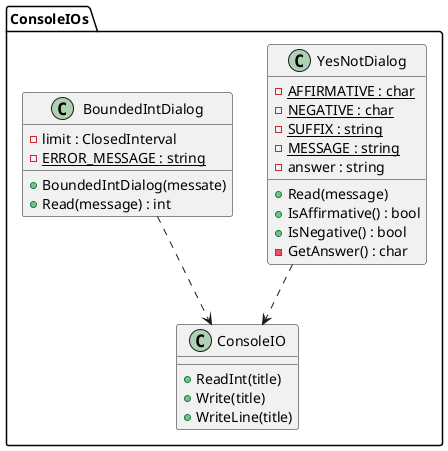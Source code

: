 @startuml TicTacToeAnalysisConsoleIOs
namespace ConsoleIOs{
    class ConsoleIO{
        +ReadInt(title)
        +Write(title)
        +WriteLine(title)
    }

    class YesNotDialog{
        -{static} AFFIRMATIVE : char
        -{static} NEGATIVE : char
        -{static} SUFFIX : string
        -{static} MESSAGE : string
        -answer : string
        +Read(message)
        +IsAffirmative() : bool
        +IsNegative() : bool
        -GetAnswer() : char
    }
    YesNotDialog ..> ConsoleIO

    class BoundedIntDialog{
        -limit : ClosedInterval
        -{static} ERROR_MESSAGE : string
        +BoundedIntDialog(messate)
        +Read(message) : int
    }
    BoundedIntDialog ..> ConsoleIO
}
@enduml
